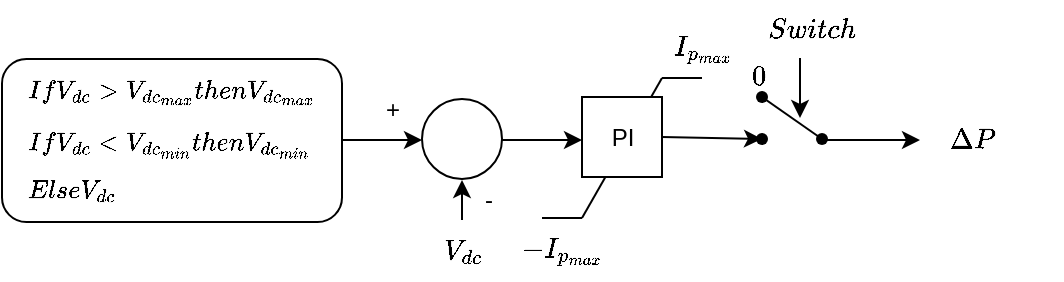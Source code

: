 <mxfile>
    <diagram name="Page-1" id="M__zT0wr2wmmTbQlbQQs">
        <mxGraphModel dx="671" dy="266" grid="1" gridSize="10" guides="1" tooltips="1" connect="1" arrows="1" fold="1" page="1" pageScale="1" pageWidth="827" pageHeight="1169" math="1" shadow="0">
            <root>
                <mxCell id="0"/>
                <mxCell id="1" parent="0"/>
                <mxCell id="0xTqwyeqFWk_pGoUyoQy-40" value="" style="rounded=1;whiteSpace=wrap;html=1;" parent="1" vertex="1">
                    <mxGeometry x="100" y="139.5" width="170" height="81.5" as="geometry"/>
                </mxCell>
                <mxCell id="0xTqwyeqFWk_pGoUyoQy-1" value="" style="endArrow=classic;html=1;rounded=0;exitX=1;exitY=0.5;exitDx=0;exitDy=0;" parent="1" edge="1">
                    <mxGeometry width="50" height="50" relative="1" as="geometry">
                        <mxPoint x="270" y="180" as="sourcePoint"/>
                        <mxPoint x="310" y="180" as="targetPoint"/>
                    </mxGeometry>
                </mxCell>
                <mxCell id="0xTqwyeqFWk_pGoUyoQy-2" value="" style="ellipse;whiteSpace=wrap;html=1;aspect=fixed;" parent="1" vertex="1">
                    <mxGeometry x="310" y="159.5" width="40" height="40" as="geometry"/>
                </mxCell>
                <mxCell id="0xTqwyeqFWk_pGoUyoQy-3" value="" style="endArrow=classic;html=1;rounded=0;" parent="1" edge="1">
                    <mxGeometry width="50" height="50" relative="1" as="geometry">
                        <mxPoint x="330" y="220" as="sourcePoint"/>
                        <mxPoint x="330" y="200" as="targetPoint"/>
                    </mxGeometry>
                </mxCell>
                <mxCell id="0xTqwyeqFWk_pGoUyoQy-4" value="" style="endArrow=classic;html=1;rounded=0;" parent="1" edge="1">
                    <mxGeometry width="50" height="50" relative="1" as="geometry">
                        <mxPoint x="350" y="180" as="sourcePoint"/>
                        <mxPoint x="390" y="180" as="targetPoint"/>
                    </mxGeometry>
                </mxCell>
                <mxCell id="0xTqwyeqFWk_pGoUyoQy-5" value="" style="endArrow=none;html=1;rounded=0;" parent="1" edge="1">
                    <mxGeometry width="50" height="50" relative="1" as="geometry">
                        <mxPoint x="370" y="220" as="sourcePoint"/>
                        <mxPoint x="370" y="220" as="targetPoint"/>
                        <Array as="points">
                            <mxPoint x="370" y="220"/>
                        </Array>
                    </mxGeometry>
                </mxCell>
                <mxCell id="0xTqwyeqFWk_pGoUyoQy-7" value="$$V_{dc}$$" style="text;html=1;align=center;verticalAlign=middle;resizable=0;points=[];autosize=1;strokeColor=none;fillColor=none;" parent="1" vertex="1">
                    <mxGeometry x="285" y="220" width="90" height="30" as="geometry"/>
                </mxCell>
                <mxCell id="0xTqwyeqFWk_pGoUyoQy-8" value="-" style="text;html=1;align=center;verticalAlign=middle;resizable=0;points=[];autosize=1;strokeColor=none;fillColor=none;" parent="1" vertex="1">
                    <mxGeometry x="328" y="195" width="30" height="30" as="geometry"/>
                </mxCell>
                <mxCell id="0xTqwyeqFWk_pGoUyoQy-9" value="+" style="text;html=1;align=center;verticalAlign=middle;resizable=0;points=[];autosize=1;strokeColor=none;fillColor=none;" parent="1" vertex="1">
                    <mxGeometry x="280" y="150" width="30" height="30" as="geometry"/>
                </mxCell>
                <mxCell id="0xTqwyeqFWk_pGoUyoQy-10" value="$$ If&amp;nbsp; V_{dc} &amp;gt; V_{dc_{max}}&lt;br style=&quot;font-size: 11px;&quot;&gt;&amp;nbsp;then V_{dc_{max}}$$&amp;nbsp;" style="text;html=1;align=left;verticalAlign=middle;resizable=0;points=[];autosize=1;strokeColor=none;fillColor=none;rotation=0;fontSize=11;" parent="1" vertex="1">
                    <mxGeometry x="111" y="142" width="160" height="40" as="geometry"/>
                </mxCell>
                <mxCell id="0xTqwyeqFWk_pGoUyoQy-12" value="" style="endArrow=none;html=1;rounded=0;" parent="1" edge="1">
                    <mxGeometry width="50" height="50" relative="1" as="geometry">
                        <mxPoint x="390" y="219" as="sourcePoint"/>
                        <mxPoint x="430" y="149" as="targetPoint"/>
                    </mxGeometry>
                </mxCell>
                <mxCell id="0xTqwyeqFWk_pGoUyoQy-13" value="" style="endArrow=none;html=1;rounded=0;" parent="1" edge="1">
                    <mxGeometry width="50" height="50" relative="1" as="geometry">
                        <mxPoint x="450" y="149" as="sourcePoint"/>
                        <mxPoint x="430" y="149" as="targetPoint"/>
                    </mxGeometry>
                </mxCell>
                <mxCell id="0xTqwyeqFWk_pGoUyoQy-14" value="" style="endArrow=none;html=1;rounded=0;" parent="1" edge="1">
                    <mxGeometry width="50" height="50" relative="1" as="geometry">
                        <mxPoint x="370" y="219" as="sourcePoint"/>
                        <mxPoint x="370" y="219" as="targetPoint"/>
                        <Array as="points">
                            <mxPoint x="370" y="219"/>
                        </Array>
                    </mxGeometry>
                </mxCell>
                <mxCell id="0xTqwyeqFWk_pGoUyoQy-15" value="" style="whiteSpace=wrap;html=1;aspect=fixed;" parent="1" vertex="1">
                    <mxGeometry x="390" y="158.5" width="40" height="40" as="geometry"/>
                </mxCell>
                <mxCell id="0xTqwyeqFWk_pGoUyoQy-16" value="PI" style="text;html=1;align=center;verticalAlign=middle;resizable=0;points=[];autosize=1;strokeColor=none;fillColor=none;" parent="1" vertex="1">
                    <mxGeometry x="395" y="163.5" width="30" height="30" as="geometry"/>
                </mxCell>
                <mxCell id="0xTqwyeqFWk_pGoUyoQy-17" value="$$-I_{p_{max}}$$" style="text;html=1;align=center;verticalAlign=middle;resizable=0;points=[];autosize=1;strokeColor=none;fillColor=none;" parent="1" vertex="1">
                    <mxGeometry x="320" y="220" width="120" height="30" as="geometry"/>
                </mxCell>
                <mxCell id="0xTqwyeqFWk_pGoUyoQy-18" value="" style="endArrow=none;html=1;rounded=0;" parent="1" edge="1">
                    <mxGeometry width="50" height="50" relative="1" as="geometry">
                        <mxPoint x="390" y="219" as="sourcePoint"/>
                        <mxPoint x="370" y="219" as="targetPoint"/>
                        <Array as="points"/>
                    </mxGeometry>
                </mxCell>
                <mxCell id="0xTqwyeqFWk_pGoUyoQy-19" value="$$I_{p_{max}}$$" style="text;html=1;align=center;verticalAlign=middle;resizable=0;points=[];autosize=1;strokeColor=none;fillColor=none;" parent="1" vertex="1">
                    <mxGeometry x="395" y="119" width="110" height="30" as="geometry"/>
                </mxCell>
                <mxCell id="0xTqwyeqFWk_pGoUyoQy-20" value="" style="endArrow=classic;html=1;rounded=0;exitX=1;exitY=0.5;exitDx=0;exitDy=0;" parent="1" source="0xTqwyeqFWk_pGoUyoQy-15" target="0xTqwyeqFWk_pGoUyoQy-22" edge="1">
                    <mxGeometry width="50" height="50" relative="1" as="geometry">
                        <mxPoint x="440" y="180" as="sourcePoint"/>
                        <mxPoint x="470" y="179" as="targetPoint"/>
                    </mxGeometry>
                </mxCell>
                <mxCell id="0xTqwyeqFWk_pGoUyoQy-22" value="" style="shape=waypoint;sketch=0;fillStyle=solid;size=6;pointerEvents=1;points=[];fillColor=none;resizable=0;rotatable=0;perimeter=centerPerimeter;snapToPoint=1;" parent="1" vertex="1">
                    <mxGeometry x="470" y="169.5" width="20" height="20" as="geometry"/>
                </mxCell>
                <mxCell id="0xTqwyeqFWk_pGoUyoQy-23" value="" style="shape=waypoint;sketch=0;fillStyle=solid;size=6;pointerEvents=1;points=[];fillColor=none;resizable=0;rotatable=0;perimeter=centerPerimeter;snapToPoint=1;" parent="1" vertex="1">
                    <mxGeometry x="470" y="148.5" width="20" height="20" as="geometry"/>
                </mxCell>
                <mxCell id="0xTqwyeqFWk_pGoUyoQy-24" value="" style="endArrow=classic;html=1;rounded=0;" parent="1" edge="1">
                    <mxGeometry width="50" height="50" relative="1" as="geometry">
                        <mxPoint x="509" y="180" as="sourcePoint"/>
                        <mxPoint x="559" y="180" as="targetPoint"/>
                    </mxGeometry>
                </mxCell>
                <mxCell id="0xTqwyeqFWk_pGoUyoQy-26" value="" style="endArrow=none;html=1;rounded=0;" parent="1" source="0xTqwyeqFWk_pGoUyoQy-27" target="0xTqwyeqFWk_pGoUyoQy-23" edge="1">
                    <mxGeometry width="50" height="50" relative="1" as="geometry">
                        <mxPoint x="500" y="180" as="sourcePoint"/>
                        <mxPoint x="430" y="190" as="targetPoint"/>
                    </mxGeometry>
                </mxCell>
                <mxCell id="0xTqwyeqFWk_pGoUyoQy-27" value="" style="shape=waypoint;sketch=0;fillStyle=solid;size=6;pointerEvents=1;points=[];fillColor=none;resizable=0;rotatable=0;perimeter=centerPerimeter;snapToPoint=1;" parent="1" vertex="1">
                    <mxGeometry x="500" y="169.5" width="20" height="20" as="geometry"/>
                </mxCell>
                <mxCell id="0xTqwyeqFWk_pGoUyoQy-28" value="" style="endArrow=classic;html=1;rounded=0;" parent="1" edge="1">
                    <mxGeometry width="50" height="50" relative="1" as="geometry">
                        <mxPoint x="499" y="139" as="sourcePoint"/>
                        <mxPoint x="499" y="169" as="targetPoint"/>
                    </mxGeometry>
                </mxCell>
                <mxCell id="0xTqwyeqFWk_pGoUyoQy-29" value="$$Switch$$" style="text;html=1;align=center;verticalAlign=middle;resizable=0;points=[];autosize=1;strokeColor=none;fillColor=none;" parent="1" vertex="1">
                    <mxGeometry x="460" y="110" width="90" height="30" as="geometry"/>
                </mxCell>
                <mxCell id="0xTqwyeqFWk_pGoUyoQy-30" value="$$\Delta P$$" style="text;html=1;align=center;verticalAlign=middle;resizable=0;points=[];autosize=1;strokeColor=none;fillColor=none;" parent="1" vertex="1">
                    <mxGeometry x="540" y="165" width="90" height="30" as="geometry"/>
                </mxCell>
                <mxCell id="0xTqwyeqFWk_pGoUyoQy-35" value="$$ If&amp;nbsp; V_{dc} &amp;lt; V_{dc_{min}}&lt;br style=&quot;font-size: 11px;&quot;&gt;&amp;nbsp;then V_{dc_{min}}$$&amp;nbsp;" style="text;html=1;align=left;verticalAlign=middle;resizable=0;points=[];autosize=1;strokeColor=none;fillColor=none;rotation=0;fontSize=11;" parent="1" vertex="1">
                    <mxGeometry x="111" y="168" width="160" height="40" as="geometry"/>
                </mxCell>
                <mxCell id="0xTqwyeqFWk_pGoUyoQy-36" value="$$ Else&amp;nbsp; V_{dc} $$&amp;nbsp;" style="text;html=1;align=left;verticalAlign=middle;resizable=0;points=[];autosize=1;strokeColor=none;fillColor=none;rotation=0;fontSize=11;" parent="1" vertex="1">
                    <mxGeometry x="111" y="196.5" width="120" height="30" as="geometry"/>
                </mxCell>
                <mxCell id="2" value="$$0$$" style="text;html=1;align=center;verticalAlign=middle;resizable=0;points=[];autosize=1;strokeColor=none;fillColor=none;" vertex="1" parent="1">
                    <mxGeometry x="448" y="133" width="60" height="30" as="geometry"/>
                </mxCell>
            </root>
        </mxGraphModel>
    </diagram>
</mxfile>